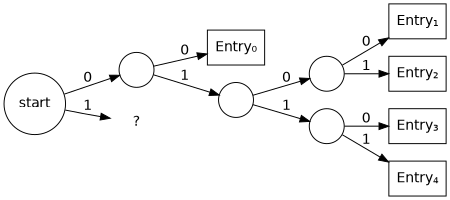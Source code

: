 digraph codebook1 {
  node [fontname="DejaVuSans"];
  edge [fontname="DejaVuSans"];
  margin = "0";
  size = "3,4";
  rankdir = "LR";

  start [shape=circle,label="start"];
  n0 [shape=circle,label=""];
  n00 [shape=box,label="Entry₀"];
  n01 [shape=circle,label=""];
  n010 [shape=circle,label=""];
  n011 [shape=circle,label=""];
  n0100 [shape=box,label="Entry₁"];
  n0101 [shape=box,label="Entry₂"];
  n0110 [shape=box,label="Entry₃"];
  n0111 [shape=box,label="Entry₄"];
  n1 [shape=plaintext,label="?"];

  start -> n0 [label="0"];
  start -> n1 [label="1"];
  n0 -> n00 [label="0"];
  n0 -> n01 [label="1"];
  n01 -> n010 [label="0"];
  n01 -> n011 [label="1"];
  n010 -> n0100 [label="0"];
  n010 -> n0101 [label="1"];
  n011 -> n0110 [label="0"];
  n011 -> n0111 [label="1"];
}
